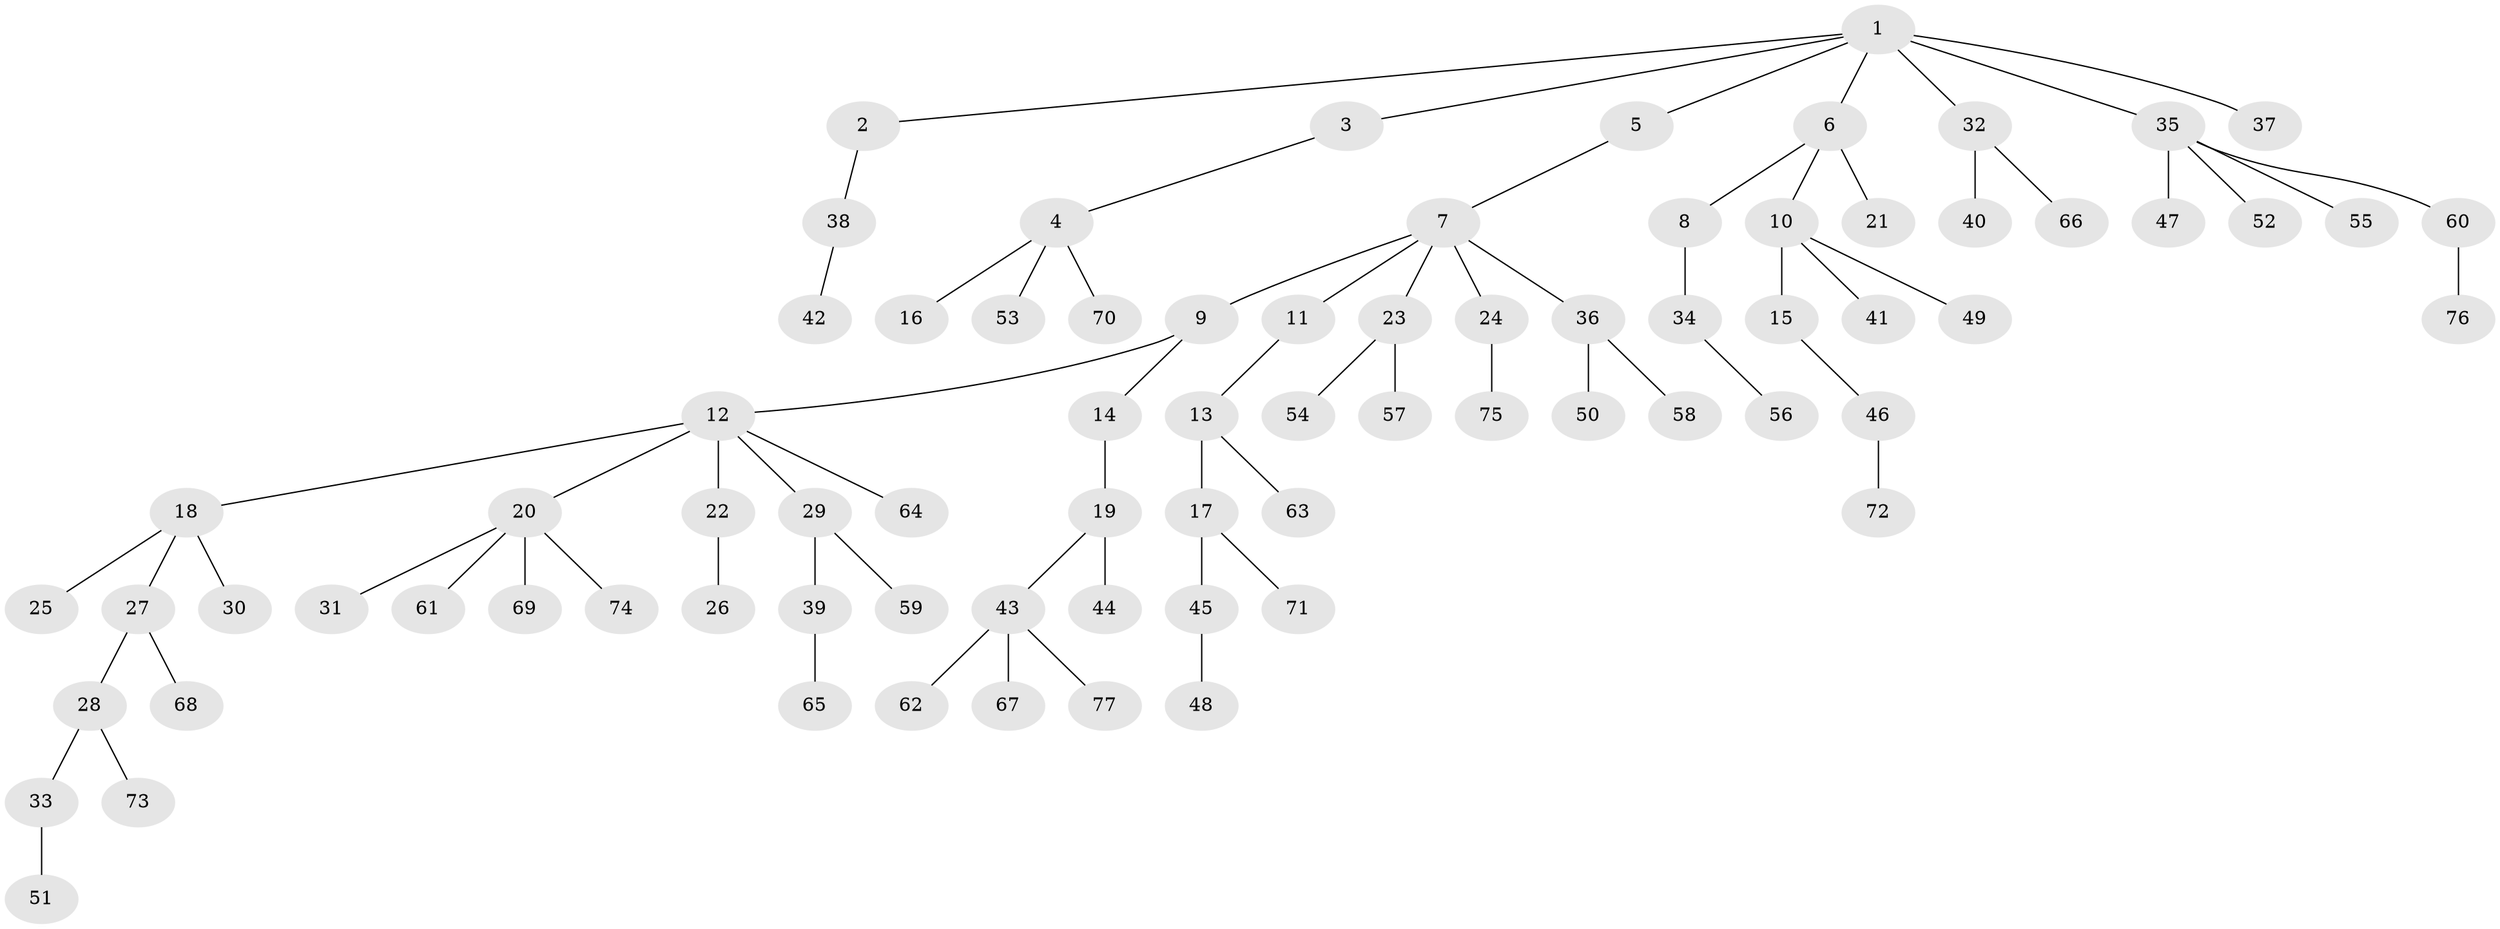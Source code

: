// original degree distribution, {7: 0.015625, 3: 0.1171875, 2: 0.203125, 5: 0.03125, 4: 0.0703125, 6: 0.0234375, 1: 0.5390625}
// Generated by graph-tools (version 1.1) at 2025/51/03/04/25 22:51:31]
// undirected, 77 vertices, 76 edges
graph export_dot {
  node [color=gray90,style=filled];
  1;
  2;
  3;
  4;
  5;
  6;
  7;
  8;
  9;
  10;
  11;
  12;
  13;
  14;
  15;
  16;
  17;
  18;
  19;
  20;
  21;
  22;
  23;
  24;
  25;
  26;
  27;
  28;
  29;
  30;
  31;
  32;
  33;
  34;
  35;
  36;
  37;
  38;
  39;
  40;
  41;
  42;
  43;
  44;
  45;
  46;
  47;
  48;
  49;
  50;
  51;
  52;
  53;
  54;
  55;
  56;
  57;
  58;
  59;
  60;
  61;
  62;
  63;
  64;
  65;
  66;
  67;
  68;
  69;
  70;
  71;
  72;
  73;
  74;
  75;
  76;
  77;
  1 -- 2 [weight=1.0];
  1 -- 3 [weight=1.0];
  1 -- 5 [weight=1.0];
  1 -- 6 [weight=1.0];
  1 -- 32 [weight=1.0];
  1 -- 35 [weight=1.0];
  1 -- 37 [weight=2.0];
  2 -- 38 [weight=1.0];
  3 -- 4 [weight=1.0];
  4 -- 16 [weight=1.0];
  4 -- 53 [weight=1.0];
  4 -- 70 [weight=1.0];
  5 -- 7 [weight=1.0];
  6 -- 8 [weight=1.0];
  6 -- 10 [weight=1.0];
  6 -- 21 [weight=1.0];
  7 -- 9 [weight=1.0];
  7 -- 11 [weight=1.0];
  7 -- 23 [weight=1.0];
  7 -- 24 [weight=1.0];
  7 -- 36 [weight=1.0];
  8 -- 34 [weight=1.0];
  9 -- 12 [weight=1.0];
  9 -- 14 [weight=1.0];
  10 -- 15 [weight=1.0];
  10 -- 41 [weight=1.0];
  10 -- 49 [weight=1.0];
  11 -- 13 [weight=1.0];
  12 -- 18 [weight=1.0];
  12 -- 20 [weight=1.0];
  12 -- 22 [weight=3.0];
  12 -- 29 [weight=1.0];
  12 -- 64 [weight=1.0];
  13 -- 17 [weight=1.0];
  13 -- 63 [weight=1.0];
  14 -- 19 [weight=1.0];
  15 -- 46 [weight=1.0];
  17 -- 45 [weight=1.0];
  17 -- 71 [weight=1.0];
  18 -- 25 [weight=1.0];
  18 -- 27 [weight=1.0];
  18 -- 30 [weight=1.0];
  19 -- 43 [weight=1.0];
  19 -- 44 [weight=1.0];
  20 -- 31 [weight=1.0];
  20 -- 61 [weight=1.0];
  20 -- 69 [weight=1.0];
  20 -- 74 [weight=1.0];
  22 -- 26 [weight=1.0];
  23 -- 54 [weight=1.0];
  23 -- 57 [weight=1.0];
  24 -- 75 [weight=1.0];
  27 -- 28 [weight=1.0];
  27 -- 68 [weight=1.0];
  28 -- 33 [weight=1.0];
  28 -- 73 [weight=1.0];
  29 -- 39 [weight=1.0];
  29 -- 59 [weight=1.0];
  32 -- 40 [weight=1.0];
  32 -- 66 [weight=1.0];
  33 -- 51 [weight=1.0];
  34 -- 56 [weight=1.0];
  35 -- 47 [weight=1.0];
  35 -- 52 [weight=1.0];
  35 -- 55 [weight=1.0];
  35 -- 60 [weight=1.0];
  36 -- 50 [weight=1.0];
  36 -- 58 [weight=1.0];
  38 -- 42 [weight=1.0];
  39 -- 65 [weight=1.0];
  43 -- 62 [weight=1.0];
  43 -- 67 [weight=1.0];
  43 -- 77 [weight=1.0];
  45 -- 48 [weight=1.0];
  46 -- 72 [weight=1.0];
  60 -- 76 [weight=1.0];
}
